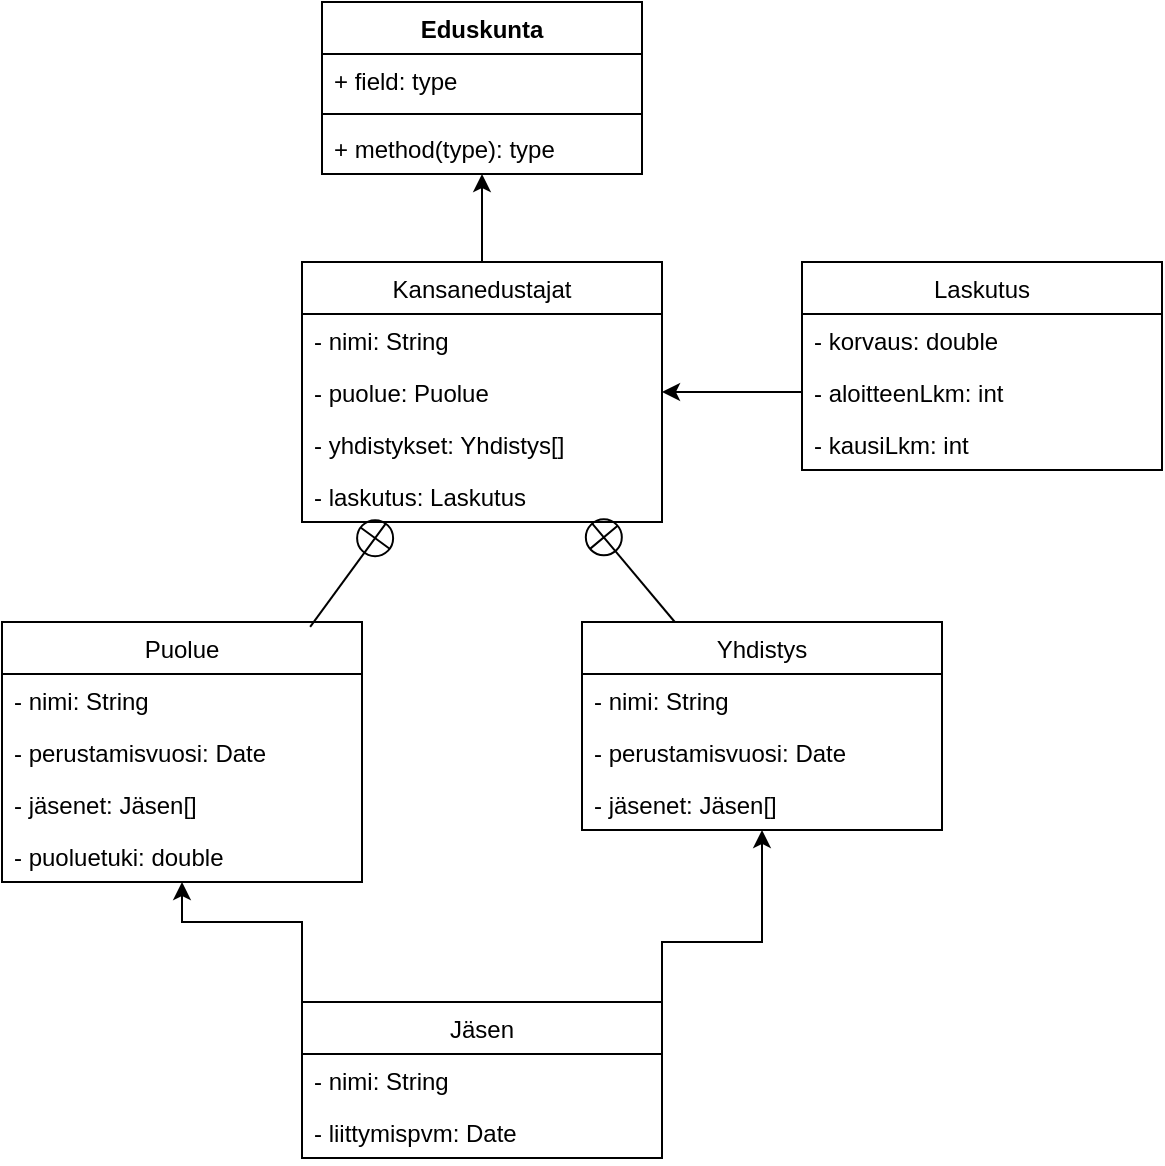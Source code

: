 <mxfile version="20.7.4" type="github"><diagram id="cnSkFPlO7KbRLaT83D5b" name="Page-1"><mxGraphModel dx="1434" dy="756" grid="1" gridSize="10" guides="1" tooltips="1" connect="1" arrows="1" fold="1" page="1" pageScale="1" pageWidth="850" pageHeight="1100" math="0" shadow="0"><root><mxCell id="0"/><mxCell id="1" parent="0"/><mxCell id="FpRPu9GW3crHrno8LEI_-5" value="Puolue" style="swimlane;fontStyle=0;childLayout=stackLayout;horizontal=1;startSize=26;fillColor=none;horizontalStack=0;resizeParent=1;resizeParentMax=0;resizeLast=0;collapsible=1;marginBottom=0;" vertex="1" parent="1"><mxGeometry x="160" y="420" width="180" height="130" as="geometry"/></mxCell><mxCell id="FpRPu9GW3crHrno8LEI_-6" value="- nimi: String" style="text;strokeColor=none;fillColor=none;align=left;verticalAlign=top;spacingLeft=4;spacingRight=4;overflow=hidden;rotatable=0;points=[[0,0.5],[1,0.5]];portConstraint=eastwest;" vertex="1" parent="FpRPu9GW3crHrno8LEI_-5"><mxGeometry y="26" width="180" height="26" as="geometry"/></mxCell><mxCell id="FpRPu9GW3crHrno8LEI_-7" value="- perustamisvuosi: Date" style="text;strokeColor=none;fillColor=none;align=left;verticalAlign=top;spacingLeft=4;spacingRight=4;overflow=hidden;rotatable=0;points=[[0,0.5],[1,0.5]];portConstraint=eastwest;" vertex="1" parent="FpRPu9GW3crHrno8LEI_-5"><mxGeometry y="52" width="180" height="26" as="geometry"/></mxCell><mxCell id="FpRPu9GW3crHrno8LEI_-55" value="- jäsenet: Jäsen[]" style="text;strokeColor=none;fillColor=none;align=left;verticalAlign=top;spacingLeft=4;spacingRight=4;overflow=hidden;rotatable=0;points=[[0,0.5],[1,0.5]];portConstraint=eastwest;" vertex="1" parent="FpRPu9GW3crHrno8LEI_-5"><mxGeometry y="78" width="180" height="26" as="geometry"/></mxCell><mxCell id="FpRPu9GW3crHrno8LEI_-8" value="- puoluetuki: double" style="text;strokeColor=none;fillColor=none;align=left;verticalAlign=top;spacingLeft=4;spacingRight=4;overflow=hidden;rotatable=0;points=[[0,0.5],[1,0.5]];portConstraint=eastwest;" vertex="1" parent="FpRPu9GW3crHrno8LEI_-5"><mxGeometry y="104" width="180" height="26" as="geometry"/></mxCell><mxCell id="FpRPu9GW3crHrno8LEI_-54" style="edgeStyle=orthogonalEdgeStyle;rounded=0;orthogonalLoop=1;jettySize=auto;html=1;exitX=0.5;exitY=0;exitDx=0;exitDy=0;" edge="1" parent="1" source="FpRPu9GW3crHrno8LEI_-9" target="FpRPu9GW3crHrno8LEI_-42"><mxGeometry relative="1" as="geometry"/></mxCell><mxCell id="FpRPu9GW3crHrno8LEI_-9" value="Kansanedustajat" style="swimlane;fontStyle=0;childLayout=stackLayout;horizontal=1;startSize=26;fillColor=none;horizontalStack=0;resizeParent=1;resizeParentMax=0;resizeLast=0;collapsible=1;marginBottom=0;" vertex="1" parent="1"><mxGeometry x="310" y="240" width="180" height="130" as="geometry"/></mxCell><mxCell id="FpRPu9GW3crHrno8LEI_-10" value="- nimi: String" style="text;strokeColor=none;fillColor=none;align=left;verticalAlign=top;spacingLeft=4;spacingRight=4;overflow=hidden;rotatable=0;points=[[0,0.5],[1,0.5]];portConstraint=eastwest;" vertex="1" parent="FpRPu9GW3crHrno8LEI_-9"><mxGeometry y="26" width="180" height="26" as="geometry"/></mxCell><mxCell id="FpRPu9GW3crHrno8LEI_-11" value="- puolue: Puolue" style="text;strokeColor=none;fillColor=none;align=left;verticalAlign=top;spacingLeft=4;spacingRight=4;overflow=hidden;rotatable=0;points=[[0,0.5],[1,0.5]];portConstraint=eastwest;" vertex="1" parent="FpRPu9GW3crHrno8LEI_-9"><mxGeometry y="52" width="180" height="26" as="geometry"/></mxCell><mxCell id="FpRPu9GW3crHrno8LEI_-50" value="- yhdistykset: Yhdistys[]" style="text;strokeColor=none;fillColor=none;align=left;verticalAlign=top;spacingLeft=4;spacingRight=4;overflow=hidden;rotatable=0;points=[[0,0.5],[1,0.5]];portConstraint=eastwest;" vertex="1" parent="FpRPu9GW3crHrno8LEI_-9"><mxGeometry y="78" width="180" height="26" as="geometry"/></mxCell><mxCell id="FpRPu9GW3crHrno8LEI_-12" value="- laskutus: Laskutus" style="text;strokeColor=none;fillColor=none;align=left;verticalAlign=top;spacingLeft=4;spacingRight=4;overflow=hidden;rotatable=0;points=[[0,0.5],[1,0.5]];portConstraint=eastwest;" vertex="1" parent="FpRPu9GW3crHrno8LEI_-9"><mxGeometry y="104" width="180" height="26" as="geometry"/></mxCell><mxCell id="FpRPu9GW3crHrno8LEI_-25" value="Laskutus" style="swimlane;fontStyle=0;childLayout=stackLayout;horizontal=1;startSize=26;fillColor=none;horizontalStack=0;resizeParent=1;resizeParentMax=0;resizeLast=0;collapsible=1;marginBottom=0;" vertex="1" parent="1"><mxGeometry x="560" y="240" width="180" height="104" as="geometry"/></mxCell><mxCell id="FpRPu9GW3crHrno8LEI_-26" value="- korvaus: double" style="text;strokeColor=none;fillColor=none;align=left;verticalAlign=top;spacingLeft=4;spacingRight=4;overflow=hidden;rotatable=0;points=[[0,0.5],[1,0.5]];portConstraint=eastwest;" vertex="1" parent="FpRPu9GW3crHrno8LEI_-25"><mxGeometry y="26" width="180" height="26" as="geometry"/></mxCell><mxCell id="FpRPu9GW3crHrno8LEI_-27" value="- aloitteenLkm: int" style="text;strokeColor=none;fillColor=none;align=left;verticalAlign=top;spacingLeft=4;spacingRight=4;overflow=hidden;rotatable=0;points=[[0,0.5],[1,0.5]];portConstraint=eastwest;" vertex="1" parent="FpRPu9GW3crHrno8LEI_-25"><mxGeometry y="52" width="180" height="26" as="geometry"/></mxCell><mxCell id="FpRPu9GW3crHrno8LEI_-28" value="- kausiLkm: int" style="text;strokeColor=none;fillColor=none;align=left;verticalAlign=top;spacingLeft=4;spacingRight=4;overflow=hidden;rotatable=0;points=[[0,0.5],[1,0.5]];portConstraint=eastwest;" vertex="1" parent="FpRPu9GW3crHrno8LEI_-25"><mxGeometry y="78" width="180" height="26" as="geometry"/></mxCell><mxCell id="FpRPu9GW3crHrno8LEI_-29" value="Yhdistys" style="swimlane;fontStyle=0;childLayout=stackLayout;horizontal=1;startSize=26;fillColor=none;horizontalStack=0;resizeParent=1;resizeParentMax=0;resizeLast=0;collapsible=1;marginBottom=0;" vertex="1" parent="1"><mxGeometry x="450" y="420" width="180" height="104" as="geometry"/></mxCell><mxCell id="FpRPu9GW3crHrno8LEI_-30" value="- nimi: String" style="text;strokeColor=none;fillColor=none;align=left;verticalAlign=top;spacingLeft=4;spacingRight=4;overflow=hidden;rotatable=0;points=[[0,0.5],[1,0.5]];portConstraint=eastwest;" vertex="1" parent="FpRPu9GW3crHrno8LEI_-29"><mxGeometry y="26" width="180" height="26" as="geometry"/></mxCell><mxCell id="FpRPu9GW3crHrno8LEI_-31" value="- perustamisvuosi: Date" style="text;strokeColor=none;fillColor=none;align=left;verticalAlign=top;spacingLeft=4;spacingRight=4;overflow=hidden;rotatable=0;points=[[0,0.5],[1,0.5]];portConstraint=eastwest;" vertex="1" parent="FpRPu9GW3crHrno8LEI_-29"><mxGeometry y="52" width="180" height="26" as="geometry"/></mxCell><mxCell id="FpRPu9GW3crHrno8LEI_-32" value="- jäsenet: Jäsen[]" style="text;strokeColor=none;fillColor=none;align=left;verticalAlign=top;spacingLeft=4;spacingRight=4;overflow=hidden;rotatable=0;points=[[0,0.5],[1,0.5]];portConstraint=eastwest;" vertex="1" parent="FpRPu9GW3crHrno8LEI_-29"><mxGeometry y="78" width="180" height="26" as="geometry"/></mxCell><mxCell id="FpRPu9GW3crHrno8LEI_-39" style="edgeStyle=orthogonalEdgeStyle;rounded=0;orthogonalLoop=1;jettySize=auto;html=1;exitX=1;exitY=0;exitDx=0;exitDy=0;" edge="1" parent="1" source="FpRPu9GW3crHrno8LEI_-33" target="FpRPu9GW3crHrno8LEI_-29"><mxGeometry relative="1" as="geometry"><mxPoint x="490" y="530" as="targetPoint"/><Array as="points"><mxPoint x="490" y="580"/><mxPoint x="540" y="580"/></Array></mxGeometry></mxCell><mxCell id="FpRPu9GW3crHrno8LEI_-41" style="edgeStyle=orthogonalEdgeStyle;rounded=0;orthogonalLoop=1;jettySize=auto;html=1;exitX=0;exitY=0;exitDx=0;exitDy=0;" edge="1" parent="1" source="FpRPu9GW3crHrno8LEI_-33" target="FpRPu9GW3crHrno8LEI_-5"><mxGeometry relative="1" as="geometry"><mxPoint x="310" y="530" as="targetPoint"/><Array as="points"><mxPoint x="310" y="570"/><mxPoint x="250" y="570"/></Array></mxGeometry></mxCell><mxCell id="FpRPu9GW3crHrno8LEI_-33" value="Jäsen" style="swimlane;fontStyle=0;childLayout=stackLayout;horizontal=1;startSize=26;fillColor=none;horizontalStack=0;resizeParent=1;resizeParentMax=0;resizeLast=0;collapsible=1;marginBottom=0;" vertex="1" parent="1"><mxGeometry x="310" y="610" width="180" height="78" as="geometry"/></mxCell><mxCell id="FpRPu9GW3crHrno8LEI_-34" value="- nimi: String" style="text;strokeColor=none;fillColor=none;align=left;verticalAlign=top;spacingLeft=4;spacingRight=4;overflow=hidden;rotatable=0;points=[[0,0.5],[1,0.5]];portConstraint=eastwest;" vertex="1" parent="FpRPu9GW3crHrno8LEI_-33"><mxGeometry y="26" width="180" height="26" as="geometry"/></mxCell><mxCell id="FpRPu9GW3crHrno8LEI_-35" value="- liittymispvm: Date" style="text;strokeColor=none;fillColor=none;align=left;verticalAlign=top;spacingLeft=4;spacingRight=4;overflow=hidden;rotatable=0;points=[[0,0.5],[1,0.5]];portConstraint=eastwest;" vertex="1" parent="FpRPu9GW3crHrno8LEI_-33"><mxGeometry y="52" width="180" height="26" as="geometry"/></mxCell><mxCell id="FpRPu9GW3crHrno8LEI_-42" value="Eduskunta" style="swimlane;fontStyle=1;align=center;verticalAlign=top;childLayout=stackLayout;horizontal=1;startSize=26;horizontalStack=0;resizeParent=1;resizeParentMax=0;resizeLast=0;collapsible=1;marginBottom=0;" vertex="1" parent="1"><mxGeometry x="320" y="110" width="160" height="86" as="geometry"/></mxCell><mxCell id="FpRPu9GW3crHrno8LEI_-43" value="+ field: type" style="text;strokeColor=none;fillColor=none;align=left;verticalAlign=top;spacingLeft=4;spacingRight=4;overflow=hidden;rotatable=0;points=[[0,0.5],[1,0.5]];portConstraint=eastwest;" vertex="1" parent="FpRPu9GW3crHrno8LEI_-42"><mxGeometry y="26" width="160" height="26" as="geometry"/></mxCell><mxCell id="FpRPu9GW3crHrno8LEI_-44" value="" style="line;strokeWidth=1;fillColor=none;align=left;verticalAlign=middle;spacingTop=-1;spacingLeft=3;spacingRight=3;rotatable=0;labelPosition=right;points=[];portConstraint=eastwest;strokeColor=inherit;" vertex="1" parent="FpRPu9GW3crHrno8LEI_-42"><mxGeometry y="52" width="160" height="8" as="geometry"/></mxCell><mxCell id="FpRPu9GW3crHrno8LEI_-45" value="+ method(type): type" style="text;strokeColor=none;fillColor=none;align=left;verticalAlign=top;spacingLeft=4;spacingRight=4;overflow=hidden;rotatable=0;points=[[0,0.5],[1,0.5]];portConstraint=eastwest;" vertex="1" parent="FpRPu9GW3crHrno8LEI_-42"><mxGeometry y="60" width="160" height="26" as="geometry"/></mxCell><mxCell id="FpRPu9GW3crHrno8LEI_-51" style="edgeStyle=orthogonalEdgeStyle;rounded=0;orthogonalLoop=1;jettySize=auto;html=1;exitX=0;exitY=0.5;exitDx=0;exitDy=0;entryX=1;entryY=0.5;entryDx=0;entryDy=0;" edge="1" parent="1" source="FpRPu9GW3crHrno8LEI_-27" target="FpRPu9GW3crHrno8LEI_-11"><mxGeometry relative="1" as="geometry"/></mxCell><mxCell id="FpRPu9GW3crHrno8LEI_-52" value="" style="endArrow=circlePlus;startArrow=none;endFill=0;startFill=0;endSize=8;html=1;labelBackgroundColor=none;rounded=0;exitX=0.856;exitY=0.019;exitDx=0;exitDy=0;exitPerimeter=0;" edge="1" parent="1" source="FpRPu9GW3crHrno8LEI_-5" target="FpRPu9GW3crHrno8LEI_-9"><mxGeometry width="160" relative="1" as="geometry"><mxPoint x="340" y="390" as="sourcePoint"/><mxPoint x="500" y="390" as="targetPoint"/></mxGeometry></mxCell><mxCell id="FpRPu9GW3crHrno8LEI_-53" value="" style="endArrow=circlePlus;startArrow=none;endFill=0;startFill=0;endSize=8;html=1;labelBackgroundColor=none;rounded=0;" edge="1" parent="1" source="FpRPu9GW3crHrno8LEI_-29" target="FpRPu9GW3crHrno8LEI_-9"><mxGeometry width="160" relative="1" as="geometry"><mxPoint x="324.08" y="431.976" as="sourcePoint"/><mxPoint x="362.257" y="380" as="targetPoint"/></mxGeometry></mxCell></root></mxGraphModel></diagram></mxfile>